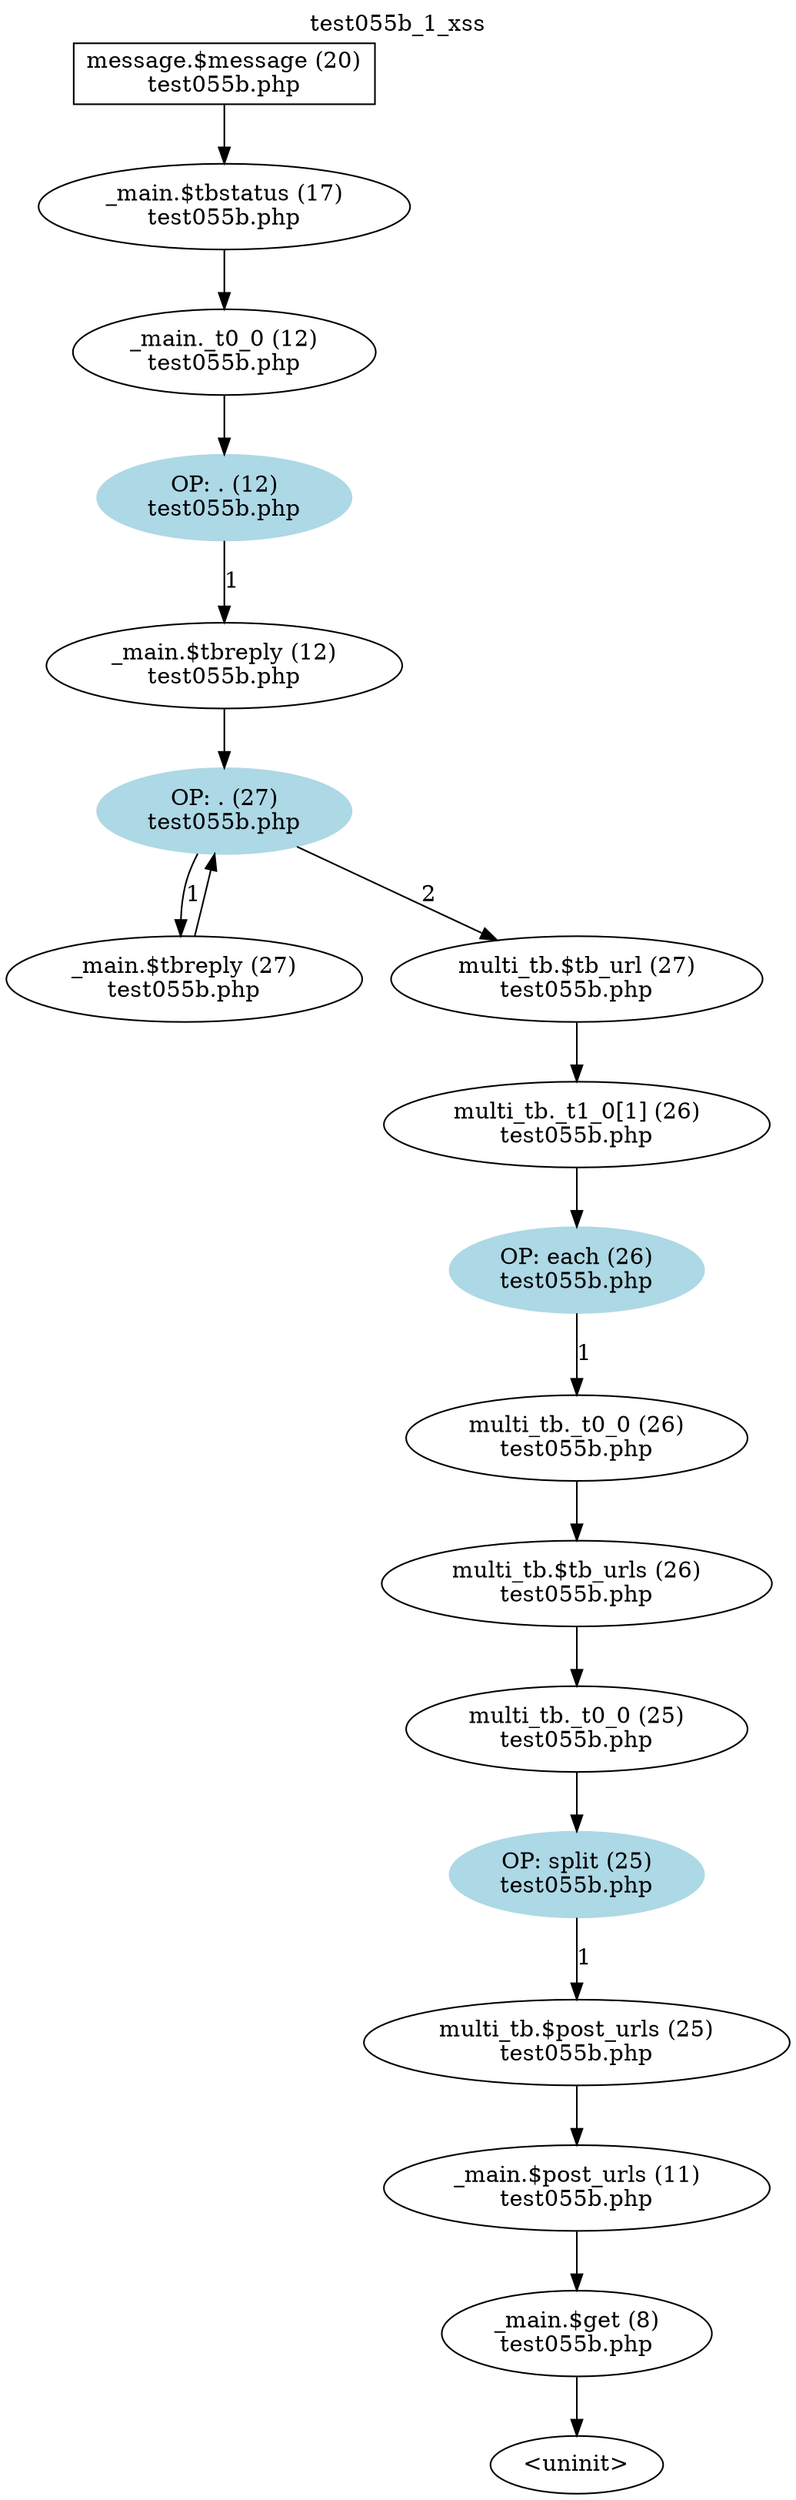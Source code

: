digraph cfg {
  label="test055b_1_xss";
  labelloc=t;
  n1 [shape=box, label="message.$message (20)\ntest055b.php"];
  n2 [shape=ellipse, label="_main.$tbstatus (17)\ntest055b.php"];
  n3 [shape=ellipse, label="_main._t0_0 (12)\ntest055b.php"];
  n4 [shape=ellipse, label="OP: . (12)\ntest055b.php",style=filled,color=lightblue];
  n5 [shape=ellipse, label="_main.$tbreply (12)\ntest055b.php"];
  n6 [shape=ellipse, label="OP: . (27)\ntest055b.php",style=filled,color=lightblue];
  n7 [shape=ellipse, label="_main.$tbreply (27)\ntest055b.php"];
  n8 [shape=ellipse, label="multi_tb.$tb_url (27)\ntest055b.php"];
  n9 [shape=ellipse, label="multi_tb._t1_0[1] (26)\ntest055b.php"];
  n10 [shape=ellipse, label="OP: each (26)\ntest055b.php",style=filled,color=lightblue];
  n11 [shape=ellipse, label="multi_tb._t0_0 (26)\ntest055b.php"];
  n12 [shape=ellipse, label="multi_tb.$tb_urls (26)\ntest055b.php"];
  n13 [shape=ellipse, label="multi_tb._t0_0 (25)\ntest055b.php"];
  n14 [shape=ellipse, label="OP: split (25)\ntest055b.php",style=filled,color=lightblue];
  n15 [shape=ellipse, label="multi_tb.$post_urls (25)\ntest055b.php"];
  n16 [shape=ellipse, label="_main.$post_urls (11)\ntest055b.php"];
  n17 [shape=ellipse, label="_main.$get (8)\ntest055b.php"];
  n18 [shape=ellipse, label="<uninit>"];
  n1 -> n2;
  n10 -> n11[label="1"];
  n11 -> n12;
  n12 -> n13;
  n13 -> n14;
  n14 -> n15[label="1"];
  n15 -> n16;
  n16 -> n17;
  n17 -> n18;
  n2 -> n3;
  n3 -> n4;
  n4 -> n5[label="1"];
  n5 -> n6;
  n6 -> n7[label="1"];
  n6 -> n8[label="2"];
  n7 -> n6;
  n8 -> n9;
  n9 -> n10;
}

